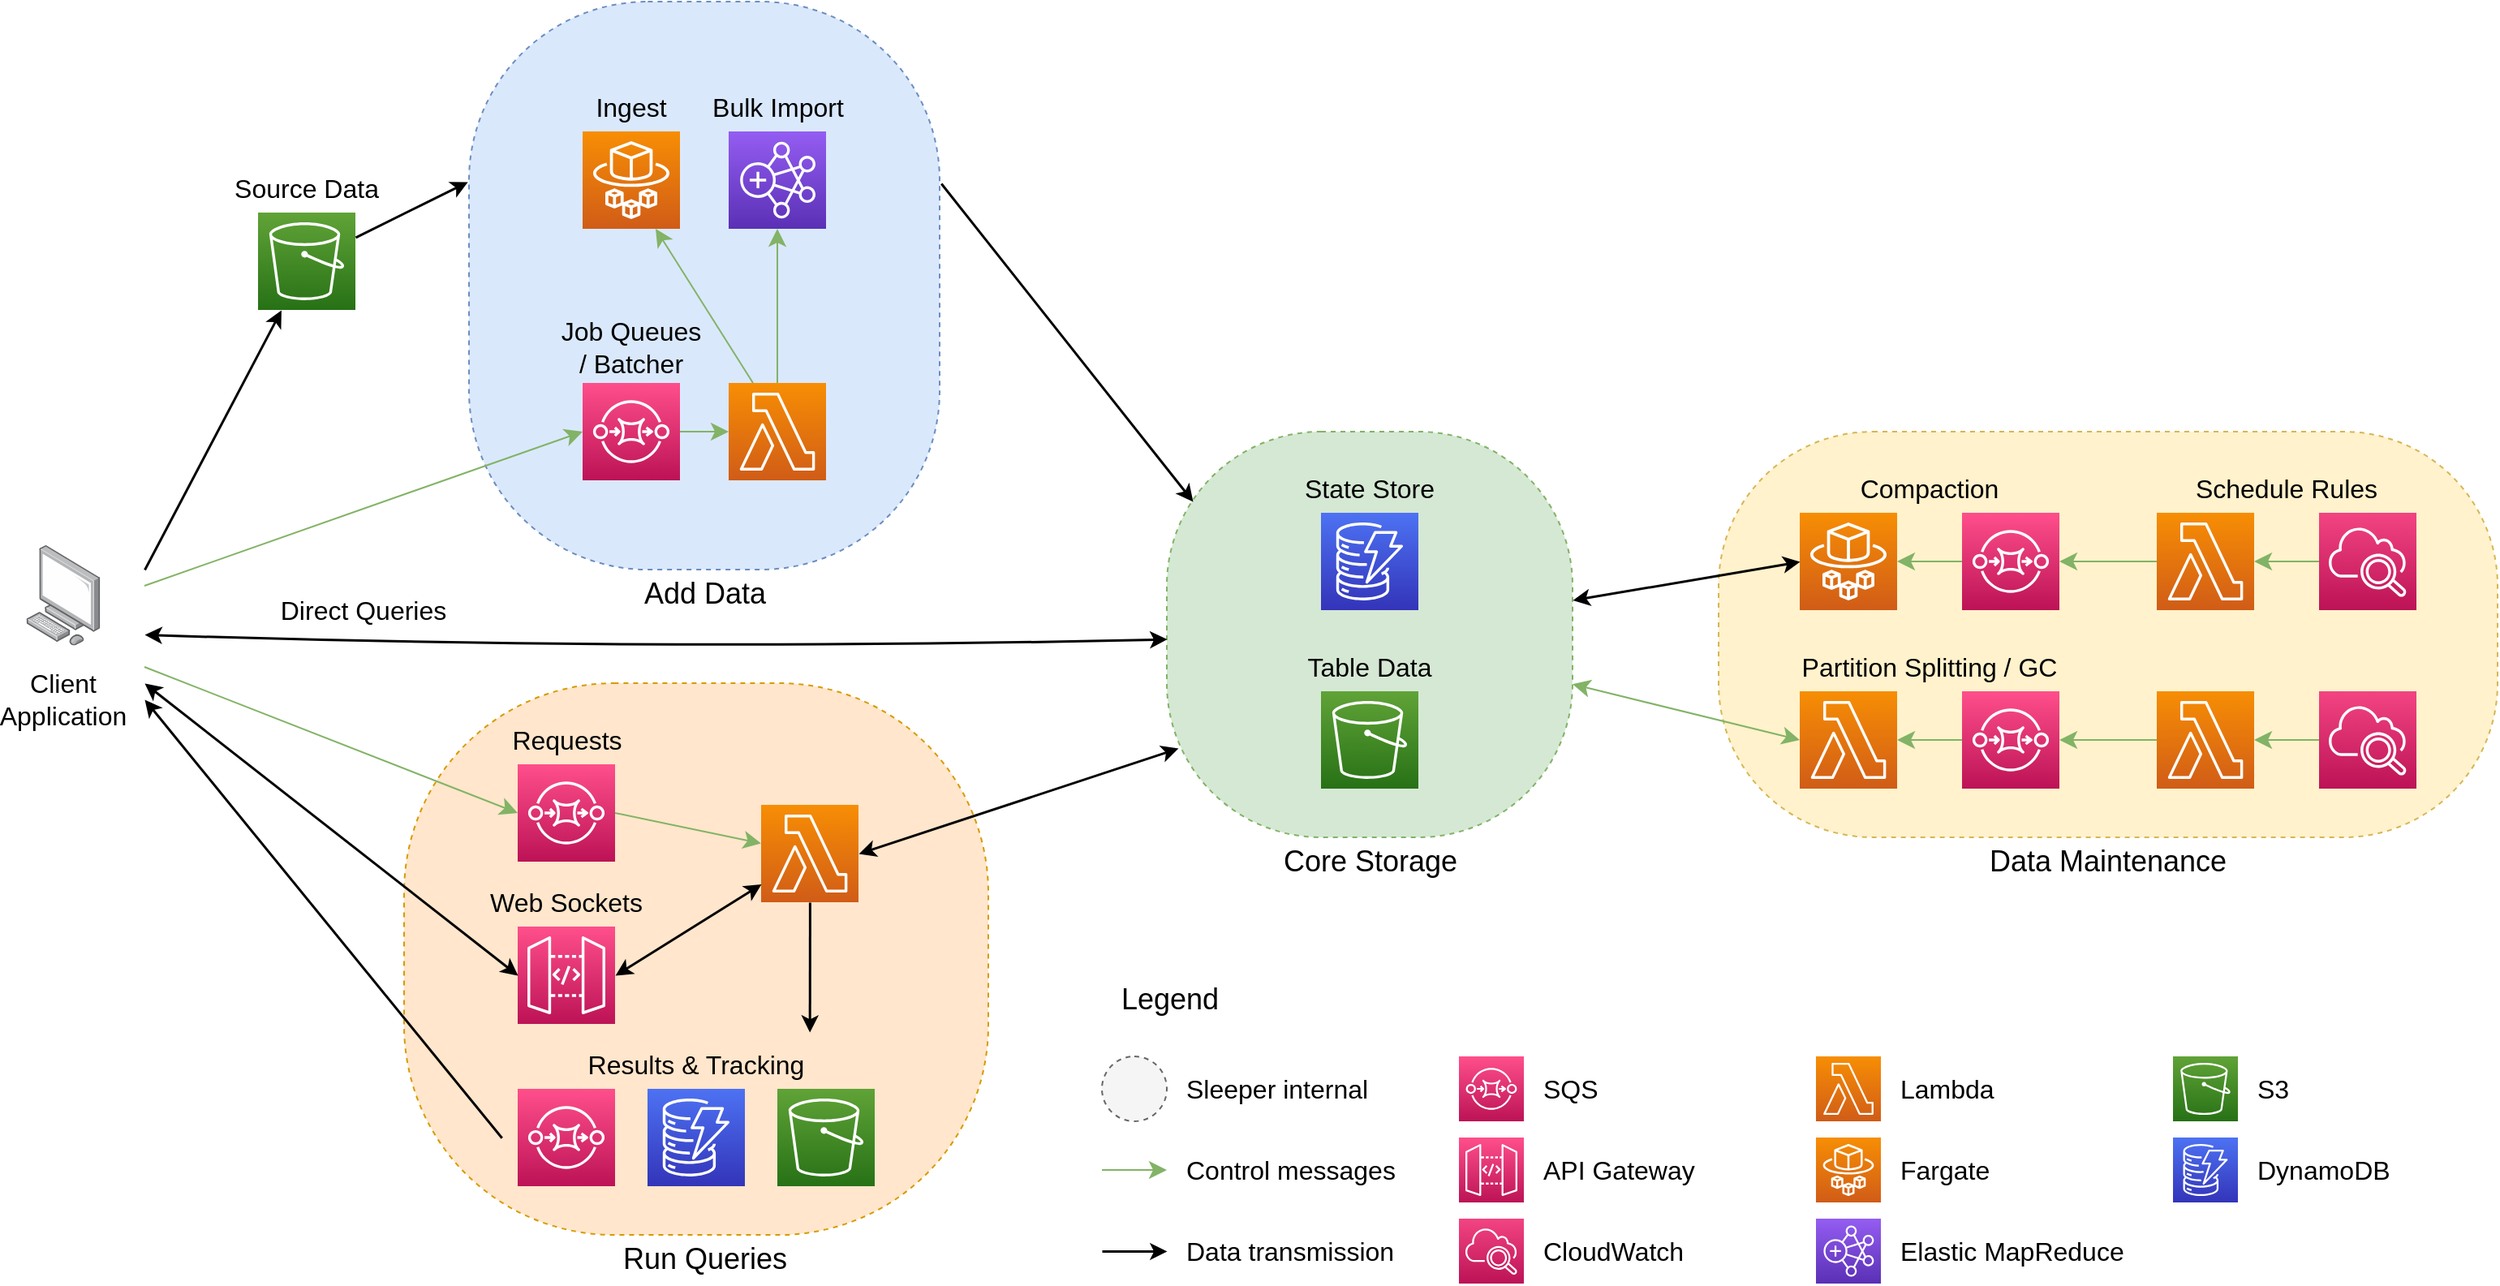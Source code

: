<mxfile version="21.4.0" type="device">
  <diagram name="Page-1" id="adKYDT99F6B7E5xMw55L">
    <mxGraphModel dx="2474" dy="799" grid="1" gridSize="10" guides="1" tooltips="1" connect="1" arrows="1" fold="1" page="0" pageScale="1" pageWidth="827" pageHeight="1169" math="0" shadow="0">
      <root>
        <mxCell id="0" />
        <mxCell id="1" parent="0" />
        <mxCell id="rmGUA4Gjx7cMflotxFhx-64" value="" style="rounded=1;whiteSpace=wrap;html=1;fontSize=16;fillColor=#fff2cc;strokeColor=#d6b656;dashed=1;arcSize=38;" parent="1" vertex="1">
          <mxGeometry x="420" y="315" width="480" height="250" as="geometry" />
        </mxCell>
        <mxCell id="rmGUA4Gjx7cMflotxFhx-3" value="" style="rounded=1;whiteSpace=wrap;html=1;fontSize=16;fillColor=#dae8fc;strokeColor=#6c8ebf;dashed=1;arcSize=38;" parent="1" vertex="1">
          <mxGeometry x="-350" y="50" width="290" height="350" as="geometry" />
        </mxCell>
        <mxCell id="rmGUA4Gjx7cMflotxFhx-5" value="" style="rounded=1;whiteSpace=wrap;html=1;fontSize=16;fillColor=#ffe6cc;strokeColor=#d79b00;dashed=1;arcSize=38;" parent="1" vertex="1">
          <mxGeometry x="-390" y="470" width="360" height="340" as="geometry" />
        </mxCell>
        <mxCell id="rmGUA4Gjx7cMflotxFhx-1" value="" style="rounded=1;whiteSpace=wrap;html=1;fontSize=16;fillColor=#d5e8d4;strokeColor=#82b366;dashed=1;arcSize=38;" parent="1" vertex="1">
          <mxGeometry x="80" y="315" width="250" height="250" as="geometry" />
        </mxCell>
        <mxCell id="rmGUA4Gjx7cMflotxFhx-2" value="Core Storage" style="text;html=1;strokeColor=none;fillColor=none;align=center;verticalAlign=middle;whiteSpace=wrap;rounded=0;fontSize=18;" parent="1" vertex="1">
          <mxGeometry x="142.5" y="565" width="125" height="30" as="geometry" />
        </mxCell>
        <mxCell id="rmGUA4Gjx7cMflotxFhx-4" value="Add Data" style="text;html=1;strokeColor=none;fillColor=none;align=center;verticalAlign=middle;whiteSpace=wrap;rounded=0;fontSize=18;" parent="1" vertex="1">
          <mxGeometry x="-257.5" y="400" width="105" height="30" as="geometry" />
        </mxCell>
        <mxCell id="rmGUA4Gjx7cMflotxFhx-6" value="Run Queries" style="text;html=1;strokeColor=none;fillColor=none;align=center;verticalAlign=middle;whiteSpace=wrap;rounded=0;fontSize=18;" parent="1" vertex="1">
          <mxGeometry x="-257.5" y="810" width="105" height="30" as="geometry" />
        </mxCell>
        <mxCell id="rmGUA4Gjx7cMflotxFhx-104" style="edgeStyle=none;curved=1;rounded=0;orthogonalLoop=1;jettySize=auto;html=1;fontSize=12;startSize=8;endSize=8;fillColor=#d5e8d4;strokeColor=#82b366;" parent="1" source="rmGUA4Gjx7cMflotxFhx-16" target="rmGUA4Gjx7cMflotxFhx-22" edge="1">
          <mxGeometry relative="1" as="geometry" />
        </mxCell>
        <mxCell id="rmGUA4Gjx7cMflotxFhx-16" value="" style="sketch=0;points=[[0,0,0],[0.25,0,0],[0.5,0,0],[0.75,0,0],[1,0,0],[0,1,0],[0.25,1,0],[0.5,1,0],[0.75,1,0],[1,1,0],[0,0.25,0],[0,0.5,0],[0,0.75,0],[1,0.25,0],[1,0.5,0],[1,0.75,0]];outlineConnect=0;fontColor=#232F3E;gradientColor=#FF4F8B;gradientDirection=north;fillColor=#BC1356;strokeColor=#ffffff;dashed=0;verticalLabelPosition=bottom;verticalAlign=top;align=center;html=1;fontSize=12;fontStyle=0;aspect=fixed;shape=mxgraph.aws4.resourceIcon;resIcon=mxgraph.aws4.sqs;" parent="1" vertex="1">
          <mxGeometry x="-280" y="285" width="60" height="60" as="geometry" />
        </mxCell>
        <mxCell id="3yU_ad0grkevYIt1H6FK-8" style="edgeStyle=none;curved=1;rounded=0;orthogonalLoop=1;jettySize=auto;html=1;fontSize=12;startSize=8;endSize=8;fillColor=#d5e8d4;strokeColor=#82b366;exitX=0.5;exitY=0;exitDx=0;exitDy=0;exitPerimeter=0;entryX=0.5;entryY=1;entryDx=0;entryDy=0;entryPerimeter=0;" parent="1" source="rmGUA4Gjx7cMflotxFhx-22" target="rmGUA4Gjx7cMflotxFhx-28" edge="1">
          <mxGeometry relative="1" as="geometry">
            <mxPoint x="-210" y="210" as="targetPoint" />
          </mxGeometry>
        </mxCell>
        <mxCell id="rmGUA4Gjx7cMflotxFhx-22" value="" style="sketch=0;points=[[0,0,0],[0.25,0,0],[0.5,0,0],[0.75,0,0],[1,0,0],[0,1,0],[0.25,1,0],[0.5,1,0],[0.75,1,0],[1,1,0],[0,0.25,0],[0,0.5,0],[0,0.75,0],[1,0.25,0],[1,0.5,0],[1,0.75,0]];outlineConnect=0;fontColor=#232F3E;gradientColor=#F78E04;gradientDirection=north;fillColor=#D05C17;strokeColor=#ffffff;dashed=0;verticalLabelPosition=bottom;verticalAlign=top;align=center;html=1;fontSize=12;fontStyle=0;aspect=fixed;shape=mxgraph.aws4.resourceIcon;resIcon=mxgraph.aws4.lambda;" parent="1" vertex="1">
          <mxGeometry x="-190" y="285" width="60" height="60" as="geometry" />
        </mxCell>
        <mxCell id="rmGUA4Gjx7cMflotxFhx-32" value="Bulk Import" style="text;html=1;strokeColor=none;fillColor=none;align=center;verticalAlign=middle;whiteSpace=wrap;rounded=0;fontSize=16;" parent="1" vertex="1">
          <mxGeometry x="-212.5" y="100" width="105" height="30" as="geometry" />
        </mxCell>
        <mxCell id="rmGUA4Gjx7cMflotxFhx-33" value="" style="image;points=[];aspect=fixed;html=1;align=center;shadow=0;dashed=0;image=img/lib/allied_telesis/computer_and_terminals/Personal_Computer.svg;fontSize=16;" parent="1" vertex="1">
          <mxGeometry x="-622.8" y="385" width="45.6" height="61.8" as="geometry" />
        </mxCell>
        <mxCell id="rmGUA4Gjx7cMflotxFhx-34" value="Client Application" style="text;html=1;strokeColor=none;fillColor=none;align=center;verticalAlign=middle;whiteSpace=wrap;rounded=0;fontSize=16;" parent="1" vertex="1">
          <mxGeometry x="-630" y="465" width="60" height="30" as="geometry" />
        </mxCell>
        <mxCell id="rmGUA4Gjx7cMflotxFhx-35" value="" style="endArrow=classic;html=1;rounded=0;fontSize=12;startSize=6;endSize=6;curved=1;strokeWidth=1.5;" parent="1" target="rmGUA4Gjx7cMflotxFhx-106" edge="1">
          <mxGeometry width="50" height="50" relative="1" as="geometry">
            <mxPoint x="-550" y="400" as="sourcePoint" />
            <mxPoint x="-520" y="140" as="targetPoint" />
          </mxGeometry>
        </mxCell>
        <mxCell id="rmGUA4Gjx7cMflotxFhx-36" value="Job Queues&lt;br&gt;/ Batcher" style="text;html=1;strokeColor=none;fillColor=none;align=center;verticalAlign=middle;whiteSpace=wrap;rounded=0;fontSize=16;" parent="1" vertex="1">
          <mxGeometry x="-300" y="240" width="100" height="45" as="geometry" />
        </mxCell>
        <mxCell id="rmGUA4Gjx7cMflotxFhx-44" style="edgeStyle=none;curved=1;rounded=0;orthogonalLoop=1;jettySize=auto;html=1;fontSize=12;startSize=6;endSize=6;exitX=1;exitY=0.5;exitDx=0;exitDy=0;exitPerimeter=0;startArrow=classic;startFill=1;entryX=0.028;entryY=0.78;entryDx=0;entryDy=0;entryPerimeter=0;strokeWidth=1.5;" parent="1" source="rmGUA4Gjx7cMflotxFhx-40" target="rmGUA4Gjx7cMflotxFhx-1" edge="1">
          <mxGeometry relative="1" as="geometry" />
        </mxCell>
        <mxCell id="3yU_ad0grkevYIt1H6FK-2" style="edgeStyle=none;curved=1;rounded=0;orthogonalLoop=1;jettySize=auto;html=1;entryX=0.694;entryY=0.639;entryDx=0;entryDy=0;entryPerimeter=0;fontSize=12;startSize=6;endSize=6;strokeWidth=1.5;" parent="1" source="rmGUA4Gjx7cMflotxFhx-40" edge="1">
          <mxGeometry relative="1" as="geometry">
            <mxPoint x="-140.16" y="685.04" as="targetPoint" />
          </mxGeometry>
        </mxCell>
        <mxCell id="rmGUA4Gjx7cMflotxFhx-40" value="" style="sketch=0;points=[[0,0,0],[0.25,0,0],[0.5,0,0],[0.75,0,0],[1,0,0],[0,1,0],[0.25,1,0],[0.5,1,0],[0.75,1,0],[1,1,0],[0,0.25,0],[0,0.5,0],[0,0.75,0],[1,0.25,0],[1,0.5,0],[1,0.75,0]];outlineConnect=0;fontColor=#232F3E;gradientColor=#F78E04;gradientDirection=north;fillColor=#D05C17;strokeColor=#ffffff;dashed=0;verticalLabelPosition=bottom;verticalAlign=top;align=center;html=1;fontSize=12;fontStyle=0;aspect=fixed;shape=mxgraph.aws4.resourceIcon;resIcon=mxgraph.aws4.lambda;" parent="1" vertex="1">
          <mxGeometry x="-170" y="545" width="60" height="60" as="geometry" />
        </mxCell>
        <mxCell id="3yU_ad0grkevYIt1H6FK-1" style="edgeStyle=none;curved=1;rounded=0;orthogonalLoop=1;jettySize=auto;html=1;exitX=1;exitY=0.5;exitDx=0;exitDy=0;exitPerimeter=0;fontSize=12;startSize=8;endSize=8;fillColor=#d5e8d4;strokeColor=#82b366;" parent="1" source="rmGUA4Gjx7cMflotxFhx-41" target="rmGUA4Gjx7cMflotxFhx-40" edge="1">
          <mxGeometry relative="1" as="geometry" />
        </mxCell>
        <mxCell id="rmGUA4Gjx7cMflotxFhx-41" value="" style="sketch=0;points=[[0,0,0],[0.25,0,0],[0.5,0,0],[0.75,0,0],[1,0,0],[0,1,0],[0.25,1,0],[0.5,1,0],[0.75,1,0],[1,1,0],[0,0.25,0],[0,0.5,0],[0,0.75,0],[1,0.25,0],[1,0.5,0],[1,0.75,0]];outlineConnect=0;fontColor=#232F3E;gradientColor=#FF4F8B;gradientDirection=north;fillColor=#BC1356;strokeColor=#ffffff;dashed=0;verticalLabelPosition=bottom;verticalAlign=top;align=center;html=1;fontSize=12;fontStyle=0;aspect=fixed;shape=mxgraph.aws4.resourceIcon;resIcon=mxgraph.aws4.sqs;" parent="1" vertex="1">
          <mxGeometry x="-320" y="520" width="60" height="60" as="geometry" />
        </mxCell>
        <mxCell id="rmGUA4Gjx7cMflotxFhx-45" value="" style="sketch=0;points=[[0,0,0],[0.25,0,0],[0.5,0,0],[0.75,0,0],[1,0,0],[0,1,0],[0.25,1,0],[0.5,1,0],[0.75,1,0],[1,1,0],[0,0.25,0],[0,0.5,0],[0,0.75,0],[1,0.25,0],[1,0.5,0],[1,0.75,0]];outlineConnect=0;fontColor=#232F3E;gradientColor=#FF4F8B;gradientDirection=north;fillColor=#BC1356;strokeColor=#ffffff;dashed=0;verticalLabelPosition=bottom;verticalAlign=top;align=center;html=1;fontSize=12;fontStyle=0;aspect=fixed;shape=mxgraph.aws4.resourceIcon;resIcon=mxgraph.aws4.api_gateway;" parent="1" vertex="1">
          <mxGeometry x="-320" y="620" width="60" height="60" as="geometry" />
        </mxCell>
        <mxCell id="rmGUA4Gjx7cMflotxFhx-46" value="" style="endArrow=classic;startArrow=classic;html=1;rounded=0;fontSize=12;startSize=6;endSize=6;curved=1;exitX=1;exitY=0.5;exitDx=0;exitDy=0;exitPerimeter=0;strokeWidth=1.5;" parent="1" source="rmGUA4Gjx7cMflotxFhx-45" target="rmGUA4Gjx7cMflotxFhx-40" edge="1">
          <mxGeometry width="50" height="50" relative="1" as="geometry">
            <mxPoint y="600" as="sourcePoint" />
            <mxPoint x="350" y="325" as="targetPoint" />
          </mxGeometry>
        </mxCell>
        <mxCell id="rmGUA4Gjx7cMflotxFhx-47" value="" style="endArrow=classic;startArrow=classic;html=1;rounded=0;fontSize=12;startSize=6;endSize=6;curved=1;entryX=0;entryY=0.5;entryDx=0;entryDy=0;entryPerimeter=0;strokeWidth=1.5;" parent="1" target="rmGUA4Gjx7cMflotxFhx-45" edge="1">
          <mxGeometry width="50" height="50" relative="1" as="geometry">
            <mxPoint x="-550" y="470" as="sourcePoint" />
            <mxPoint x="-240" y="480" as="targetPoint" />
          </mxGeometry>
        </mxCell>
        <mxCell id="rmGUA4Gjx7cMflotxFhx-79" style="edgeStyle=none;curved=1;rounded=0;orthogonalLoop=1;jettySize=auto;html=1;fontSize=12;startSize=8;endSize=8;fillColor=#d5e8d4;strokeColor=#82b366;" parent="1" source="rmGUA4Gjx7cMflotxFhx-49" target="rmGUA4Gjx7cMflotxFhx-68" edge="1">
          <mxGeometry relative="1" as="geometry" />
        </mxCell>
        <mxCell id="rmGUA4Gjx7cMflotxFhx-49" value="" style="sketch=0;points=[[0,0,0],[0.25,0,0],[0.5,0,0],[0.75,0,0],[1,0,0],[0,1,0],[0.25,1,0],[0.5,1,0],[0.75,1,0],[1,1,0],[0,0.25,0],[0,0.5,0],[0,0.75,0],[1,0.25,0],[1,0.5,0],[1,0.75,0]];points=[[0,0,0],[0.25,0,0],[0.5,0,0],[0.75,0,0],[1,0,0],[0,1,0],[0.25,1,0],[0.5,1,0],[0.75,1,0],[1,1,0],[0,0.25,0],[0,0.5,0],[0,0.75,0],[1,0.25,0],[1,0.5,0],[1,0.75,0]];outlineConnect=0;fontColor=#232F3E;gradientColor=#F34482;gradientDirection=north;fillColor=#BC1356;strokeColor=#ffffff;dashed=0;verticalLabelPosition=bottom;verticalAlign=top;align=center;html=1;fontSize=12;fontStyle=0;aspect=fixed;shape=mxgraph.aws4.resourceIcon;resIcon=mxgraph.aws4.cloudwatch_2;" parent="1" vertex="1">
          <mxGeometry x="790" y="365" width="60" height="60" as="geometry" />
        </mxCell>
        <mxCell id="rmGUA4Gjx7cMflotxFhx-55" value="" style="sketch=0;points=[[0,0,0],[0.25,0,0],[0.5,0,0],[0.75,0,0],[1,0,0],[0,1,0],[0.25,1,0],[0.5,1,0],[0.75,1,0],[1,1,0],[0,0.25,0],[0,0.5,0],[0,0.75,0],[1,0.25,0],[1,0.5,0],[1,0.75,0]];outlineConnect=0;fontColor=#232F3E;gradientColor=#4D72F3;gradientDirection=north;fillColor=#3334B9;strokeColor=#ffffff;dashed=0;verticalLabelPosition=bottom;verticalAlign=top;align=center;html=1;fontSize=12;fontStyle=0;aspect=fixed;shape=mxgraph.aws4.resourceIcon;resIcon=mxgraph.aws4.dynamodb;" parent="1" vertex="1">
          <mxGeometry x="175" y="365" width="60" height="60" as="geometry" />
        </mxCell>
        <mxCell id="rmGUA4Gjx7cMflotxFhx-57" value="State Store" style="text;html=1;strokeColor=none;fillColor=none;align=center;verticalAlign=middle;whiteSpace=wrap;rounded=0;fontSize=16;" parent="1" vertex="1">
          <mxGeometry x="150" y="335" width="110" height="30" as="geometry" />
        </mxCell>
        <mxCell id="rmGUA4Gjx7cMflotxFhx-58" value="" style="sketch=0;points=[[0,0,0],[0.25,0,0],[0.5,0,0],[0.75,0,0],[1,0,0],[0,1,0],[0.25,1,0],[0.5,1,0],[0.75,1,0],[1,1,0],[0,0.25,0],[0,0.5,0],[0,0.75,0],[1,0.25,0],[1,0.5,0],[1,0.75,0]];outlineConnect=0;fontColor=#232F3E;gradientColor=#60A337;gradientDirection=north;fillColor=#277116;strokeColor=#ffffff;dashed=0;verticalLabelPosition=bottom;verticalAlign=top;align=center;html=1;fontSize=12;fontStyle=0;aspect=fixed;shape=mxgraph.aws4.resourceIcon;resIcon=mxgraph.aws4.s3;" parent="1" vertex="1">
          <mxGeometry x="175" y="475" width="60" height="60" as="geometry" />
        </mxCell>
        <mxCell id="rmGUA4Gjx7cMflotxFhx-63" value="Table Data" style="text;html=1;strokeColor=none;fillColor=none;align=center;verticalAlign=middle;whiteSpace=wrap;rounded=0;fontSize=16;" parent="1" vertex="1">
          <mxGeometry x="150" y="445" width="110" height="30" as="geometry" />
        </mxCell>
        <mxCell id="rmGUA4Gjx7cMflotxFhx-74" style="edgeStyle=none;curved=1;rounded=0;orthogonalLoop=1;jettySize=auto;html=1;fontSize=12;startSize=8;endSize=8;fillColor=#d5e8d4;strokeColor=#82b366;" parent="1" source="Wp74-Qy4HKATFHPHKayA-27" target="rmGUA4Gjx7cMflotxFhx-66" edge="1">
          <mxGeometry relative="1" as="geometry">
            <mxPoint x="680" y="505" as="sourcePoint" />
          </mxGeometry>
        </mxCell>
        <mxCell id="rmGUA4Gjx7cMflotxFhx-75" style="edgeStyle=none;curved=1;rounded=0;orthogonalLoop=1;jettySize=auto;html=1;fontSize=12;startSize=8;endSize=8;fillColor=#d5e8d4;strokeColor=#82b366;" parent="1" source="rmGUA4Gjx7cMflotxFhx-66" target="rmGUA4Gjx7cMflotxFhx-67" edge="1">
          <mxGeometry relative="1" as="geometry" />
        </mxCell>
        <mxCell id="rmGUA4Gjx7cMflotxFhx-66" value="" style="sketch=0;points=[[0,0,0],[0.25,0,0],[0.5,0,0],[0.75,0,0],[1,0,0],[0,1,0],[0.25,1,0],[0.5,1,0],[0.75,1,0],[1,1,0],[0,0.25,0],[0,0.5,0],[0,0.75,0],[1,0.25,0],[1,0.5,0],[1,0.75,0]];outlineConnect=0;fontColor=#232F3E;gradientColor=#FF4F8B;gradientDirection=north;fillColor=#BC1356;strokeColor=#ffffff;dashed=0;verticalLabelPosition=bottom;verticalAlign=top;align=center;html=1;fontSize=12;fontStyle=0;aspect=fixed;shape=mxgraph.aws4.resourceIcon;resIcon=mxgraph.aws4.sqs;" parent="1" vertex="1">
          <mxGeometry x="570" y="475" width="60" height="60" as="geometry" />
        </mxCell>
        <mxCell id="rmGUA4Gjx7cMflotxFhx-71" style="edgeStyle=none;curved=1;rounded=0;orthogonalLoop=1;jettySize=auto;html=1;fontSize=12;startSize=8;endSize=8;startArrow=classic;startFill=1;exitX=0;exitY=0.5;exitDx=0;exitDy=0;exitPerimeter=0;fillColor=#d5e8d4;strokeColor=#82b366;" parent="1" source="rmGUA4Gjx7cMflotxFhx-67" target="rmGUA4Gjx7cMflotxFhx-1" edge="1">
          <mxGeometry relative="1" as="geometry" />
        </mxCell>
        <mxCell id="rmGUA4Gjx7cMflotxFhx-67" value="" style="sketch=0;points=[[0,0,0],[0.25,0,0],[0.5,0,0],[0.75,0,0],[1,0,0],[0,1,0],[0.25,1,0],[0.5,1,0],[0.75,1,0],[1,1,0],[0,0.25,0],[0,0.5,0],[0,0.75,0],[1,0.25,0],[1,0.5,0],[1,0.75,0]];outlineConnect=0;fontColor=#232F3E;gradientColor=#F78E04;gradientDirection=north;fillColor=#D05C17;strokeColor=#ffffff;dashed=0;verticalLabelPosition=bottom;verticalAlign=top;align=center;html=1;fontSize=12;fontStyle=0;aspect=fixed;shape=mxgraph.aws4.resourceIcon;resIcon=mxgraph.aws4.lambda;" parent="1" vertex="1">
          <mxGeometry x="470" y="475" width="60" height="60" as="geometry" />
        </mxCell>
        <mxCell id="rmGUA4Gjx7cMflotxFhx-72" style="edgeStyle=none;curved=1;rounded=0;orthogonalLoop=1;jettySize=auto;html=1;fontSize=12;startSize=8;endSize=8;fillColor=#d5e8d4;strokeColor=#82b366;" parent="1" source="rmGUA4Gjx7cMflotxFhx-68" target="rmGUA4Gjx7cMflotxFhx-69" edge="1">
          <mxGeometry relative="1" as="geometry">
            <mxPoint x="680" y="395" as="sourcePoint" />
          </mxGeometry>
        </mxCell>
        <mxCell id="rmGUA4Gjx7cMflotxFhx-68" value="" style="sketch=0;points=[[0,0,0],[0.25,0,0],[0.5,0,0],[0.75,0,0],[1,0,0],[0,1,0],[0.25,1,0],[0.5,1,0],[0.75,1,0],[1,1,0],[0,0.25,0],[0,0.5,0],[0,0.75,0],[1,0.25,0],[1,0.5,0],[1,0.75,0]];outlineConnect=0;fontColor=#232F3E;gradientColor=#F78E04;gradientDirection=north;fillColor=#D05C17;strokeColor=#ffffff;dashed=0;verticalLabelPosition=bottom;verticalAlign=top;align=center;html=1;fontSize=12;fontStyle=0;aspect=fixed;shape=mxgraph.aws4.resourceIcon;resIcon=mxgraph.aws4.lambda;" parent="1" vertex="1">
          <mxGeometry x="690" y="365" width="60" height="60" as="geometry" />
        </mxCell>
        <mxCell id="rmGUA4Gjx7cMflotxFhx-73" style="edgeStyle=none;curved=1;rounded=0;orthogonalLoop=1;jettySize=auto;html=1;fontSize=12;startSize=8;endSize=8;fillColor=#d5e8d4;strokeColor=#82b366;" parent="1" source="rmGUA4Gjx7cMflotxFhx-69" target="rmGUA4Gjx7cMflotxFhx-70" edge="1">
          <mxGeometry relative="1" as="geometry" />
        </mxCell>
        <mxCell id="rmGUA4Gjx7cMflotxFhx-69" value="" style="sketch=0;points=[[0,0,0],[0.25,0,0],[0.5,0,0],[0.75,0,0],[1,0,0],[0,1,0],[0.25,1,0],[0.5,1,0],[0.75,1,0],[1,1,0],[0,0.25,0],[0,0.5,0],[0,0.75,0],[1,0.25,0],[1,0.5,0],[1,0.75,0]];outlineConnect=0;fontColor=#232F3E;gradientColor=#FF4F8B;gradientDirection=north;fillColor=#BC1356;strokeColor=#ffffff;dashed=0;verticalLabelPosition=bottom;verticalAlign=top;align=center;html=1;fontSize=12;fontStyle=0;aspect=fixed;shape=mxgraph.aws4.resourceIcon;resIcon=mxgraph.aws4.sqs;" parent="1" vertex="1">
          <mxGeometry x="570" y="365" width="60" height="60" as="geometry" />
        </mxCell>
        <mxCell id="rmGUA4Gjx7cMflotxFhx-70" value="" style="sketch=0;points=[[0,0,0],[0.25,0,0],[0.5,0,0],[0.75,0,0],[1,0,0],[0,1,0],[0.25,1,0],[0.5,1,0],[0.75,1,0],[1,1,0],[0,0.25,0],[0,0.5,0],[0,0.75,0],[1,0.25,0],[1,0.5,0],[1,0.75,0]];outlineConnect=0;fontColor=#232F3E;gradientColor=#F78E04;gradientDirection=north;fillColor=#D05C17;strokeColor=#ffffff;dashed=0;verticalLabelPosition=bottom;verticalAlign=top;align=center;html=1;fontSize=12;fontStyle=0;aspect=fixed;shape=mxgraph.aws4.resourceIcon;resIcon=mxgraph.aws4.fargate;" parent="1" vertex="1">
          <mxGeometry x="470" y="365" width="60" height="60" as="geometry" />
        </mxCell>
        <mxCell id="rmGUA4Gjx7cMflotxFhx-11" style="edgeStyle=none;curved=1;rounded=0;orthogonalLoop=1;jettySize=auto;html=1;fontSize=12;startSize=6;endSize=6;startArrow=classic;startFill=1;entryX=0;entryY=0.5;entryDx=0;entryDy=0;entryPerimeter=0;strokeWidth=1.5;" parent="1" source="rmGUA4Gjx7cMflotxFhx-1" target="rmGUA4Gjx7cMflotxFhx-70" edge="1">
          <mxGeometry relative="1" as="geometry">
            <mxPoint x="550" y="440" as="targetPoint" />
          </mxGeometry>
        </mxCell>
        <mxCell id="rmGUA4Gjx7cMflotxFhx-77" value="Compaction" style="text;html=1;strokeColor=none;fillColor=none;align=center;verticalAlign=middle;whiteSpace=wrap;rounded=0;fontSize=16;" parent="1" vertex="1">
          <mxGeometry x="470" y="335" width="160" height="30" as="geometry" />
        </mxCell>
        <mxCell id="rmGUA4Gjx7cMflotxFhx-78" value="Partition Splitting / GC" style="text;html=1;strokeColor=none;fillColor=none;align=center;verticalAlign=middle;whiteSpace=wrap;rounded=0;fontSize=16;" parent="1" vertex="1">
          <mxGeometry x="460" y="445" width="180" height="30" as="geometry" />
        </mxCell>
        <mxCell id="rmGUA4Gjx7cMflotxFhx-81" value="Schedule Rules" style="text;html=1;strokeColor=none;fillColor=none;align=center;verticalAlign=middle;whiteSpace=wrap;rounded=0;fontSize=16;" parent="1" vertex="1">
          <mxGeometry x="690" y="335" width="160" height="30" as="geometry" />
        </mxCell>
        <mxCell id="rmGUA4Gjx7cMflotxFhx-82" value="Data Maintenance" style="text;html=1;strokeColor=none;fillColor=none;align=center;verticalAlign=middle;whiteSpace=wrap;rounded=0;fontSize=18;" parent="1" vertex="1">
          <mxGeometry x="535" y="565" width="250" height="30" as="geometry" />
        </mxCell>
        <mxCell id="rmGUA4Gjx7cMflotxFhx-85" value="" style="sketch=0;points=[[0,0,0],[0.25,0,0],[0.5,0,0],[0.75,0,0],[1,0,0],[0,1,0],[0.25,1,0],[0.5,1,0],[0.75,1,0],[1,1,0],[0,0.25,0],[0,0.5,0],[0,0.75,0],[1,0.25,0],[1,0.5,0],[1,0.75,0]];outlineConnect=0;fontColor=#232F3E;gradientColor=#FF4F8B;gradientDirection=north;fillColor=#BC1356;strokeColor=#ffffff;dashed=0;verticalLabelPosition=bottom;verticalAlign=top;align=center;html=1;fontSize=12;fontStyle=0;aspect=fixed;shape=mxgraph.aws4.resourceIcon;resIcon=mxgraph.aws4.sqs;" parent="1" vertex="1">
          <mxGeometry x="260" y="700" width="40" height="40" as="geometry" />
        </mxCell>
        <mxCell id="rmGUA4Gjx7cMflotxFhx-86" value="SQS" style="text;html=1;strokeColor=none;fillColor=none;align=left;verticalAlign=middle;whiteSpace=wrap;rounded=0;fontSize=16;" parent="1" vertex="1">
          <mxGeometry x="310" y="705" width="60" height="30" as="geometry" />
        </mxCell>
        <mxCell id="rmGUA4Gjx7cMflotxFhx-87" value="" style="sketch=0;points=[[0,0,0],[0.25,0,0],[0.5,0,0],[0.75,0,0],[1,0,0],[0,1,0],[0.25,1,0],[0.5,1,0],[0.75,1,0],[1,1,0],[0,0.25,0],[0,0.5,0],[0,0.75,0],[1,0.25,0],[1,0.5,0],[1,0.75,0]];outlineConnect=0;fontColor=#232F3E;gradientColor=#FF4F8B;gradientDirection=north;fillColor=#BC1356;strokeColor=#ffffff;dashed=0;verticalLabelPosition=bottom;verticalAlign=top;align=center;html=1;fontSize=12;fontStyle=0;aspect=fixed;shape=mxgraph.aws4.resourceIcon;resIcon=mxgraph.aws4.api_gateway;" parent="1" vertex="1">
          <mxGeometry x="260" y="750" width="40" height="40" as="geometry" />
        </mxCell>
        <mxCell id="rmGUA4Gjx7cMflotxFhx-89" value="API Gateway" style="text;html=1;strokeColor=none;fillColor=none;align=left;verticalAlign=middle;whiteSpace=wrap;rounded=0;fontSize=16;" parent="1" vertex="1">
          <mxGeometry x="310" y="755" width="110" height="30" as="geometry" />
        </mxCell>
        <mxCell id="rmGUA4Gjx7cMflotxFhx-90" value="" style="sketch=0;points=[[0,0,0],[0.25,0,0],[0.5,0,0],[0.75,0,0],[1,0,0],[0,1,0],[0.25,1,0],[0.5,1,0],[0.75,1,0],[1,1,0],[0,0.25,0],[0,0.5,0],[0,0.75,0],[1,0.25,0],[1,0.5,0],[1,0.75,0]];outlineConnect=0;fontColor=#232F3E;gradientColor=#F78E04;gradientDirection=north;fillColor=#D05C17;strokeColor=#ffffff;dashed=0;verticalLabelPosition=bottom;verticalAlign=top;align=center;html=1;fontSize=12;fontStyle=0;aspect=fixed;shape=mxgraph.aws4.resourceIcon;resIcon=mxgraph.aws4.lambda;" parent="1" vertex="1">
          <mxGeometry x="480" y="700" width="40" height="40" as="geometry" />
        </mxCell>
        <mxCell id="rmGUA4Gjx7cMflotxFhx-91" value="" style="sketch=0;points=[[0,0,0],[0.25,0,0],[0.5,0,0],[0.75,0,0],[1,0,0],[0,1,0],[0.25,1,0],[0.5,1,0],[0.75,1,0],[1,1,0],[0,0.25,0],[0,0.5,0],[0,0.75,0],[1,0.25,0],[1,0.5,0],[1,0.75,0]];points=[[0,0,0],[0.25,0,0],[0.5,0,0],[0.75,0,0],[1,0,0],[0,1,0],[0.25,1,0],[0.5,1,0],[0.75,1,0],[1,1,0],[0,0.25,0],[0,0.5,0],[0,0.75,0],[1,0.25,0],[1,0.5,0],[1,0.75,0]];outlineConnect=0;fontColor=#232F3E;gradientColor=#F34482;gradientDirection=north;fillColor=#BC1356;strokeColor=#ffffff;dashed=0;verticalLabelPosition=bottom;verticalAlign=top;align=center;html=1;fontSize=12;fontStyle=0;aspect=fixed;shape=mxgraph.aws4.resourceIcon;resIcon=mxgraph.aws4.cloudwatch_2;" parent="1" vertex="1">
          <mxGeometry x="260" y="800" width="40" height="40" as="geometry" />
        </mxCell>
        <mxCell id="rmGUA4Gjx7cMflotxFhx-92" value="CloudWatch" style="text;html=1;strokeColor=none;fillColor=none;align=left;verticalAlign=middle;whiteSpace=wrap;rounded=0;fontSize=16;" parent="1" vertex="1">
          <mxGeometry x="310" y="805" width="110" height="30" as="geometry" />
        </mxCell>
        <mxCell id="rmGUA4Gjx7cMflotxFhx-93" value="Lambda" style="text;html=1;strokeColor=none;fillColor=none;align=left;verticalAlign=middle;whiteSpace=wrap;rounded=0;fontSize=16;" parent="1" vertex="1">
          <mxGeometry x="530" y="705" width="110" height="30" as="geometry" />
        </mxCell>
        <mxCell id="rmGUA4Gjx7cMflotxFhx-94" value="" style="sketch=0;points=[[0,0,0],[0.25,0,0],[0.5,0,0],[0.75,0,0],[1,0,0],[0,1,0],[0.25,1,0],[0.5,1,0],[0.75,1,0],[1,1,0],[0,0.25,0],[0,0.5,0],[0,0.75,0],[1,0.25,0],[1,0.5,0],[1,0.75,0]];outlineConnect=0;fontColor=#232F3E;gradientColor=#F78E04;gradientDirection=north;fillColor=#D05C17;strokeColor=#ffffff;dashed=0;verticalLabelPosition=bottom;verticalAlign=top;align=center;html=1;fontSize=12;fontStyle=0;aspect=fixed;shape=mxgraph.aws4.resourceIcon;resIcon=mxgraph.aws4.fargate;" parent="1" vertex="1">
          <mxGeometry x="480" y="750" width="40" height="40" as="geometry" />
        </mxCell>
        <mxCell id="rmGUA4Gjx7cMflotxFhx-95" value="Fargate" style="text;html=1;strokeColor=none;fillColor=none;align=left;verticalAlign=middle;whiteSpace=wrap;rounded=0;fontSize=16;" parent="1" vertex="1">
          <mxGeometry x="530" y="755" width="110" height="30" as="geometry" />
        </mxCell>
        <mxCell id="rmGUA4Gjx7cMflotxFhx-96" value="" style="sketch=0;points=[[0,0,0],[0.25,0,0],[0.5,0,0],[0.75,0,0],[1,0,0],[0,1,0],[0.25,1,0],[0.5,1,0],[0.75,1,0],[1,1,0],[0,0.25,0],[0,0.5,0],[0,0.75,0],[1,0.25,0],[1,0.5,0],[1,0.75,0]];outlineConnect=0;fontColor=#232F3E;gradientColor=#945DF2;gradientDirection=north;fillColor=#5A30B5;strokeColor=#ffffff;dashed=0;verticalLabelPosition=bottom;verticalAlign=top;align=center;html=1;fontSize=12;fontStyle=0;aspect=fixed;shape=mxgraph.aws4.resourceIcon;resIcon=mxgraph.aws4.emr;" parent="1" vertex="1">
          <mxGeometry x="480" y="800" width="40" height="40" as="geometry" />
        </mxCell>
        <mxCell id="rmGUA4Gjx7cMflotxFhx-97" value="Elastic MapReduce" style="text;html=1;strokeColor=none;fillColor=none;align=left;verticalAlign=middle;whiteSpace=wrap;rounded=0;fontSize=16;" parent="1" vertex="1">
          <mxGeometry x="530" y="805" width="150" height="30" as="geometry" />
        </mxCell>
        <mxCell id="rmGUA4Gjx7cMflotxFhx-100" value="" style="sketch=0;points=[[0,0,0],[0.25,0,0],[0.5,0,0],[0.75,0,0],[1,0,0],[0,1,0],[0.25,1,0],[0.5,1,0],[0.75,1,0],[1,1,0],[0,0.25,0],[0,0.5,0],[0,0.75,0],[1,0.25,0],[1,0.5,0],[1,0.75,0]];outlineConnect=0;fontColor=#232F3E;gradientColor=#4D72F3;gradientDirection=north;fillColor=#3334B9;strokeColor=#ffffff;dashed=0;verticalLabelPosition=bottom;verticalAlign=top;align=center;html=1;fontSize=12;fontStyle=0;aspect=fixed;shape=mxgraph.aws4.resourceIcon;resIcon=mxgraph.aws4.dynamodb;" parent="1" vertex="1">
          <mxGeometry x="700" y="750" width="40" height="40" as="geometry" />
        </mxCell>
        <mxCell id="rmGUA4Gjx7cMflotxFhx-101" value="DynamoDB" style="text;html=1;strokeColor=none;fillColor=none;align=left;verticalAlign=middle;whiteSpace=wrap;rounded=0;fontSize=16;" parent="1" vertex="1">
          <mxGeometry x="750" y="755" width="150" height="30" as="geometry" />
        </mxCell>
        <mxCell id="rmGUA4Gjx7cMflotxFhx-102" value="" style="sketch=0;points=[[0,0,0],[0.25,0,0],[0.5,0,0],[0.75,0,0],[1,0,0],[0,1,0],[0.25,1,0],[0.5,1,0],[0.75,1,0],[1,1,0],[0,0.25,0],[0,0.5,0],[0,0.75,0],[1,0.25,0],[1,0.5,0],[1,0.75,0]];outlineConnect=0;fontColor=#232F3E;gradientColor=#60A337;gradientDirection=north;fillColor=#277116;strokeColor=#ffffff;dashed=0;verticalLabelPosition=bottom;verticalAlign=top;align=center;html=1;fontSize=12;fontStyle=0;aspect=fixed;shape=mxgraph.aws4.resourceIcon;resIcon=mxgraph.aws4.s3;" parent="1" vertex="1">
          <mxGeometry x="700" y="700" width="40" height="40" as="geometry" />
        </mxCell>
        <mxCell id="rmGUA4Gjx7cMflotxFhx-103" value="S3" style="text;html=1;strokeColor=none;fillColor=none;align=left;verticalAlign=middle;whiteSpace=wrap;rounded=0;fontSize=16;" parent="1" vertex="1">
          <mxGeometry x="750" y="705" width="150" height="30" as="geometry" />
        </mxCell>
        <mxCell id="rmGUA4Gjx7cMflotxFhx-106" value="" style="sketch=0;points=[[0,0,0],[0.25,0,0],[0.5,0,0],[0.75,0,0],[1,0,0],[0,1,0],[0.25,1,0],[0.5,1,0],[0.75,1,0],[1,1,0],[0,0.25,0],[0,0.5,0],[0,0.75,0],[1,0.25,0],[1,0.5,0],[1,0.75,0]];outlineConnect=0;fontColor=#232F3E;gradientColor=#60A337;gradientDirection=north;fillColor=#277116;strokeColor=#ffffff;dashed=0;verticalLabelPosition=bottom;verticalAlign=top;align=center;html=1;fontSize=12;fontStyle=0;aspect=fixed;shape=mxgraph.aws4.resourceIcon;resIcon=mxgraph.aws4.s3;" parent="1" vertex="1">
          <mxGeometry x="-480" y="180.0" width="60" height="60" as="geometry" />
        </mxCell>
        <mxCell id="rmGUA4Gjx7cMflotxFhx-107" value="Source Data" style="text;html=1;strokeColor=none;fillColor=none;align=center;verticalAlign=middle;whiteSpace=wrap;rounded=0;fontSize=16;" parent="1" vertex="1">
          <mxGeometry x="-500" y="150" width="100" height="30" as="geometry" />
        </mxCell>
        <mxCell id="rmGUA4Gjx7cMflotxFhx-110" value="" style="endArrow=classic;html=1;rounded=0;fontSize=12;startSize=8;endSize=8;curved=1;fillColor=#d5e8d4;strokeColor=#82b366;strokeWidth=1;entryX=0;entryY=0.5;entryDx=0;entryDy=0;entryPerimeter=0;" parent="1" target="rmGUA4Gjx7cMflotxFhx-16" edge="1">
          <mxGeometry width="50" height="50" relative="1" as="geometry">
            <mxPoint x="-550" y="410" as="sourcePoint" />
            <mxPoint x="-300" y="280" as="targetPoint" />
          </mxGeometry>
        </mxCell>
        <mxCell id="rmGUA4Gjx7cMflotxFhx-115" value="Legend" style="text;html=1;strokeColor=none;fillColor=none;align=left;verticalAlign=middle;whiteSpace=wrap;rounded=0;fontSize=18;" parent="1" vertex="1">
          <mxGeometry x="50" y="650" width="60" height="30" as="geometry" />
        </mxCell>
        <mxCell id="rmGUA4Gjx7cMflotxFhx-116" value="" style="curved=1;endArrow=classic;html=1;rounded=0;fontSize=12;startSize=6;endSize=6;startArrow=classic;startFill=1;strokeWidth=1.5;" parent="1" target="rmGUA4Gjx7cMflotxFhx-1" edge="1">
          <mxGeometry width="50" height="50" relative="1" as="geometry">
            <mxPoint x="-550" y="440" as="sourcePoint" />
            <mxPoint x="150" y="300" as="targetPoint" />
            <Array as="points">
              <mxPoint x="-240" y="450" />
            </Array>
          </mxGeometry>
        </mxCell>
        <mxCell id="rmGUA4Gjx7cMflotxFhx-117" value="" style="sketch=0;points=[[0,0,0],[0.25,0,0],[0.5,0,0],[0.75,0,0],[1,0,0],[0,1,0],[0.25,1,0],[0.5,1,0],[0.75,1,0],[1,1,0],[0,0.25,0],[0,0.5,0],[0,0.75,0],[1,0.25,0],[1,0.5,0],[1,0.75,0]];outlineConnect=0;fontColor=#232F3E;gradientColor=#FF4F8B;gradientDirection=north;fillColor=#BC1356;strokeColor=#ffffff;dashed=0;verticalLabelPosition=bottom;verticalAlign=top;align=center;html=1;fontSize=12;fontStyle=0;aspect=fixed;shape=mxgraph.aws4.resourceIcon;resIcon=mxgraph.aws4.sqs;" parent="1" vertex="1">
          <mxGeometry x="-320" y="720" width="60" height="60" as="geometry" />
        </mxCell>
        <mxCell id="rmGUA4Gjx7cMflotxFhx-118" value="Web Sockets" style="text;html=1;strokeColor=none;fillColor=none;align=center;verticalAlign=middle;whiteSpace=wrap;rounded=0;fontSize=16;" parent="1" vertex="1">
          <mxGeometry x="-345" y="590" width="110" height="30" as="geometry" />
        </mxCell>
        <mxCell id="rmGUA4Gjx7cMflotxFhx-119" value="Results &amp;amp; Tracking" style="text;html=1;strokeColor=none;fillColor=none;align=center;verticalAlign=middle;whiteSpace=wrap;rounded=0;fontSize=16;" parent="1" vertex="1">
          <mxGeometry x="-320" y="690" width="220" height="30" as="geometry" />
        </mxCell>
        <mxCell id="rmGUA4Gjx7cMflotxFhx-123" value="Requests" style="text;html=1;strokeColor=none;fillColor=none;align=center;verticalAlign=middle;whiteSpace=wrap;rounded=0;fontSize=16;" parent="1" vertex="1">
          <mxGeometry x="-342.5" y="490" width="105" height="30" as="geometry" />
        </mxCell>
        <mxCell id="rmGUA4Gjx7cMflotxFhx-124" value="" style="endArrow=classic;html=1;rounded=0;fontSize=12;startSize=6;endSize=6;curved=1;exitX=0.167;exitY=0.824;exitDx=0;exitDy=0;exitPerimeter=0;strokeWidth=1.5;" parent="1" source="rmGUA4Gjx7cMflotxFhx-5" edge="1">
          <mxGeometry width="50" height="50" relative="1" as="geometry">
            <mxPoint x="-461" y="640" as="sourcePoint" />
            <mxPoint x="-550" y="480" as="targetPoint" />
          </mxGeometry>
        </mxCell>
        <mxCell id="rmGUA4Gjx7cMflotxFhx-125" value="" style="sketch=0;points=[[0,0,0],[0.25,0,0],[0.5,0,0],[0.75,0,0],[1,0,0],[0,1,0],[0.25,1,0],[0.5,1,0],[0.75,1,0],[1,1,0],[0,0.25,0],[0,0.5,0],[0,0.75,0],[1,0.25,0],[1,0.5,0],[1,0.75,0]];outlineConnect=0;fontColor=#232F3E;gradientColor=#4D72F3;gradientDirection=north;fillColor=#3334B9;strokeColor=#ffffff;dashed=0;verticalLabelPosition=bottom;verticalAlign=top;align=center;html=1;fontSize=12;fontStyle=0;aspect=fixed;shape=mxgraph.aws4.resourceIcon;resIcon=mxgraph.aws4.dynamodb;" parent="1" vertex="1">
          <mxGeometry x="-240" y="720" width="60" height="60" as="geometry" />
        </mxCell>
        <mxCell id="rmGUA4Gjx7cMflotxFhx-126" value="" style="sketch=0;points=[[0,0,0],[0.25,0,0],[0.5,0,0],[0.75,0,0],[1,0,0],[0,1,0],[0.25,1,0],[0.5,1,0],[0.75,1,0],[1,1,0],[0,0.25,0],[0,0.5,0],[0,0.75,0],[1,0.25,0],[1,0.5,0],[1,0.75,0]];outlineConnect=0;fontColor=#232F3E;gradientColor=#60A337;gradientDirection=north;fillColor=#277116;strokeColor=#ffffff;dashed=0;verticalLabelPosition=bottom;verticalAlign=top;align=center;html=1;fontSize=12;fontStyle=0;aspect=fixed;shape=mxgraph.aws4.resourceIcon;resIcon=mxgraph.aws4.s3;" parent="1" vertex="1">
          <mxGeometry x="-160" y="720" width="60" height="60" as="geometry" />
        </mxCell>
        <mxCell id="3yU_ad0grkevYIt1H6FK-6" value="" style="edgeStyle=none;curved=1;rounded=0;orthogonalLoop=1;jettySize=auto;html=1;fontSize=12;startSize=8;endSize=8;" parent="1" target="rmGUA4Gjx7cMflotxFhx-28" edge="1">
          <mxGeometry relative="1" as="geometry">
            <mxPoint x="-175" y="140" as="sourcePoint" />
            <mxPoint x="75" y="270" as="targetPoint" />
          </mxGeometry>
        </mxCell>
        <mxCell id="rmGUA4Gjx7cMflotxFhx-28" value="" style="sketch=0;points=[[0,0,0],[0.25,0,0],[0.5,0,0],[0.75,0,0],[1,0,0],[0,1,0],[0.25,1,0],[0.5,1,0],[0.75,1,0],[1,1,0],[0,0.25,0],[0,0.5,0],[0,0.75,0],[1,0.25,0],[1,0.5,0],[1,0.75,0]];outlineConnect=0;fontColor=#232F3E;gradientColor=#945DF2;gradientDirection=north;fillColor=#5A30B5;strokeColor=#ffffff;dashed=0;verticalLabelPosition=bottom;verticalAlign=top;align=center;html=1;fontSize=12;fontStyle=0;aspect=fixed;shape=mxgraph.aws4.resourceIcon;resIcon=mxgraph.aws4.emr;" parent="1" vertex="1">
          <mxGeometry x="-190" y="130" width="60" height="60" as="geometry" />
        </mxCell>
        <mxCell id="3yU_ad0grkevYIt1H6FK-10" value="" style="rounded=1;whiteSpace=wrap;html=1;fontSize=16;fillColor=#f5f5f5;strokeColor=#666666;dashed=1;arcSize=50;fontColor=#333333;" parent="1" vertex="1">
          <mxGeometry x="40" y="700" width="40" height="40" as="geometry" />
        </mxCell>
        <mxCell id="3yU_ad0grkevYIt1H6FK-11" value="Sleeper internal" style="text;html=1;strokeColor=none;fillColor=none;align=left;verticalAlign=middle;whiteSpace=wrap;rounded=0;fontSize=16;" parent="1" vertex="1">
          <mxGeometry x="90" y="705" width="150" height="30" as="geometry" />
        </mxCell>
        <mxCell id="Wp74-Qy4HKATFHPHKayA-1" value="" style="endArrow=classic;html=1;rounded=0;fontSize=12;startSize=8;endSize=8;curved=1;fillColor=#d5e8d4;strokeColor=#82b366;" parent="1" edge="1">
          <mxGeometry width="50" height="50" relative="1" as="geometry">
            <mxPoint x="40" y="770" as="sourcePoint" />
            <mxPoint x="80" y="770" as="targetPoint" />
          </mxGeometry>
        </mxCell>
        <mxCell id="Wp74-Qy4HKATFHPHKayA-2" value="Control messages" style="text;html=1;strokeColor=none;fillColor=none;align=left;verticalAlign=middle;whiteSpace=wrap;rounded=0;fontSize=16;" parent="1" vertex="1">
          <mxGeometry x="90" y="755" width="150" height="30" as="geometry" />
        </mxCell>
        <mxCell id="Wp74-Qy4HKATFHPHKayA-4" value="" style="endArrow=classic;html=1;rounded=0;fontSize=12;startSize=6;endSize=6;curved=1;strokeWidth=1.5;" parent="1" edge="1">
          <mxGeometry width="50" height="50" relative="1" as="geometry">
            <mxPoint x="40" y="820" as="sourcePoint" />
            <mxPoint x="80" y="820" as="targetPoint" />
          </mxGeometry>
        </mxCell>
        <mxCell id="Wp74-Qy4HKATFHPHKayA-5" value="Data transmission" style="text;html=1;strokeColor=none;fillColor=none;align=left;verticalAlign=middle;whiteSpace=wrap;rounded=0;fontSize=16;" parent="1" vertex="1">
          <mxGeometry x="90" y="805" width="150" height="30" as="geometry" />
        </mxCell>
        <mxCell id="rmGUA4Gjx7cMflotxFhx-122" value="" style="endArrow=classic;html=1;rounded=0;fontSize=12;startSize=8;endSize=8;curved=1;entryX=0;entryY=0.5;entryDx=0;entryDy=0;entryPerimeter=0;strokeWidth=1;fillColor=#d5e8d4;strokeColor=#82b366;" parent="1" target="rmGUA4Gjx7cMflotxFhx-41" edge="1">
          <mxGeometry width="50" height="50" relative="1" as="geometry">
            <mxPoint x="-550" y="460" as="sourcePoint" />
            <mxPoint x="150" y="310" as="targetPoint" />
          </mxGeometry>
        </mxCell>
        <mxCell id="Wp74-Qy4HKATFHPHKayA-14" value="" style="endArrow=classic;html=1;rounded=0;fontSize=12;startSize=6;endSize=6;curved=1;strokeWidth=1.5;entryX=-0.003;entryY=0.317;entryDx=0;entryDy=0;entryPerimeter=0;" parent="1" source="rmGUA4Gjx7cMflotxFhx-106" target="rmGUA4Gjx7cMflotxFhx-3" edge="1">
          <mxGeometry width="50" height="50" relative="1" as="geometry">
            <mxPoint x="-540" y="410" as="sourcePoint" />
            <mxPoint x="-420" y="90" as="targetPoint" />
          </mxGeometry>
        </mxCell>
        <mxCell id="Wp74-Qy4HKATFHPHKayA-15" value="" style="endArrow=classic;html=1;rounded=0;fontSize=12;startSize=6;endSize=6;curved=1;strokeWidth=1.5;entryX=0.064;entryY=0.172;entryDx=0;entryDy=0;entryPerimeter=0;exitX=1.003;exitY=0.32;exitDx=0;exitDy=0;exitPerimeter=0;" parent="1" source="rmGUA4Gjx7cMflotxFhx-3" target="rmGUA4Gjx7cMflotxFhx-1" edge="1">
          <mxGeometry width="50" height="50" relative="1" as="geometry">
            <mxPoint x="80" y="150" as="sourcePoint" />
            <mxPoint x="-341" y="169" as="targetPoint" />
          </mxGeometry>
        </mxCell>
        <mxCell id="Wp74-Qy4HKATFHPHKayA-27" value="" style="sketch=0;points=[[0,0,0],[0.25,0,0],[0.5,0,0],[0.75,0,0],[1,0,0],[0,1,0],[0.25,1,0],[0.5,1,0],[0.75,1,0],[1,1,0],[0,0.25,0],[0,0.5,0],[0,0.75,0],[1,0.25,0],[1,0.5,0],[1,0.75,0]];outlineConnect=0;fontColor=#232F3E;gradientColor=#F78E04;gradientDirection=north;fillColor=#D05C17;strokeColor=#ffffff;dashed=0;verticalLabelPosition=bottom;verticalAlign=top;align=center;html=1;fontSize=12;fontStyle=0;aspect=fixed;shape=mxgraph.aws4.resourceIcon;resIcon=mxgraph.aws4.lambda;" parent="1" vertex="1">
          <mxGeometry x="690" y="475" width="60" height="60" as="geometry" />
        </mxCell>
        <mxCell id="Wp74-Qy4HKATFHPHKayA-28" value="" style="sketch=0;points=[[0,0,0],[0.25,0,0],[0.5,0,0],[0.75,0,0],[1,0,0],[0,1,0],[0.25,1,0],[0.5,1,0],[0.75,1,0],[1,1,0],[0,0.25,0],[0,0.5,0],[0,0.75,0],[1,0.25,0],[1,0.5,0],[1,0.75,0]];points=[[0,0,0],[0.25,0,0],[0.5,0,0],[0.75,0,0],[1,0,0],[0,1,0],[0.25,1,0],[0.5,1,0],[0.75,1,0],[1,1,0],[0,0.25,0],[0,0.5,0],[0,0.75,0],[1,0.25,0],[1,0.5,0],[1,0.75,0]];outlineConnect=0;fontColor=#232F3E;gradientColor=#F34482;gradientDirection=north;fillColor=#BC1356;strokeColor=#ffffff;dashed=0;verticalLabelPosition=bottom;verticalAlign=top;align=center;html=1;fontSize=12;fontStyle=0;aspect=fixed;shape=mxgraph.aws4.resourceIcon;resIcon=mxgraph.aws4.cloudwatch_2;" parent="1" vertex="1">
          <mxGeometry x="790" y="475" width="60" height="60" as="geometry" />
        </mxCell>
        <mxCell id="Wp74-Qy4HKATFHPHKayA-30" style="edgeStyle=none;curved=1;rounded=0;orthogonalLoop=1;jettySize=auto;html=1;fontSize=12;startSize=8;endSize=8;fillColor=#d5e8d4;strokeColor=#82b366;" parent="1" source="Wp74-Qy4HKATFHPHKayA-28" target="Wp74-Qy4HKATFHPHKayA-27" edge="1">
          <mxGeometry relative="1" as="geometry">
            <mxPoint x="800" y="405" as="sourcePoint" />
            <mxPoint x="760" y="405" as="targetPoint" />
          </mxGeometry>
        </mxCell>
        <mxCell id="Wp74-Qy4HKATFHPHKayA-31" value="" style="sketch=0;points=[[0,0,0],[0.25,0,0],[0.5,0,0],[0.75,0,0],[1,0,0],[0,1,0],[0.25,1,0],[0.5,1,0],[0.75,1,0],[1,1,0],[0,0.25,0],[0,0.5,0],[0,0.75,0],[1,0.25,0],[1,0.5,0],[1,0.75,0]];outlineConnect=0;fontColor=#232F3E;gradientColor=#F78E04;gradientDirection=north;fillColor=#D05C17;strokeColor=#ffffff;dashed=0;verticalLabelPosition=bottom;verticalAlign=top;align=center;html=1;fontSize=12;fontStyle=0;aspect=fixed;shape=mxgraph.aws4.resourceIcon;resIcon=mxgraph.aws4.fargate;" parent="1" vertex="1">
          <mxGeometry x="-280" y="130" width="60" height="60" as="geometry" />
        </mxCell>
        <mxCell id="Wp74-Qy4HKATFHPHKayA-32" value="Ingest" style="text;html=1;strokeColor=none;fillColor=none;align=center;verticalAlign=middle;whiteSpace=wrap;rounded=0;fontSize=16;" parent="1" vertex="1">
          <mxGeometry x="-280" y="100" width="60" height="30" as="geometry" />
        </mxCell>
        <mxCell id="Wp74-Qy4HKATFHPHKayA-33" style="edgeStyle=none;curved=1;rounded=0;orthogonalLoop=1;jettySize=auto;html=1;fontSize=12;startSize=8;endSize=8;fillColor=#d5e8d4;strokeColor=#82b366;exitX=0.25;exitY=0;exitDx=0;exitDy=0;exitPerimeter=0;entryX=0.75;entryY=1;entryDx=0;entryDy=0;entryPerimeter=0;" parent="1" source="rmGUA4Gjx7cMflotxFhx-22" target="Wp74-Qy4HKATFHPHKayA-31" edge="1">
          <mxGeometry relative="1" as="geometry">
            <mxPoint x="-152" y="285" as="sourcePoint" />
            <mxPoint x="-152" y="200" as="targetPoint" />
          </mxGeometry>
        </mxCell>
        <mxCell id="BYH0yZn23pgxhlCghBGR-1" value="Direct Queries" style="text;html=1;strokeColor=none;fillColor=none;align=center;verticalAlign=middle;whiteSpace=wrap;rounded=0;fontSize=16;" vertex="1" parent="1">
          <mxGeometry x="-480" y="410" width="130" height="30" as="geometry" />
        </mxCell>
      </root>
    </mxGraphModel>
  </diagram>
</mxfile>
